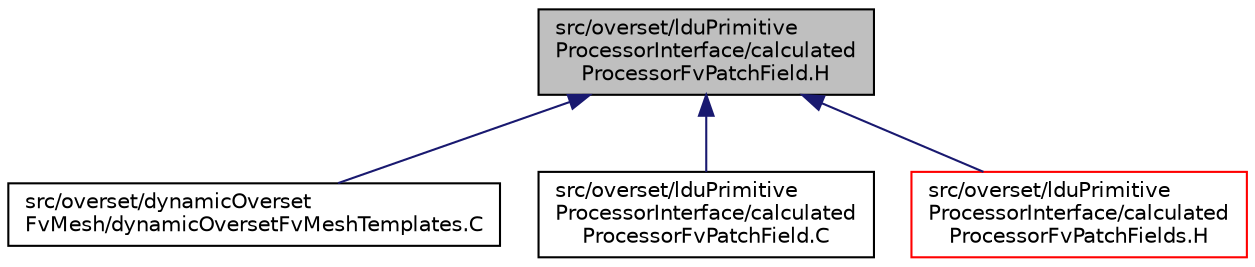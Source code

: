 digraph "src/overset/lduPrimitiveProcessorInterface/calculatedProcessorFvPatchField.H"
{
  bgcolor="transparent";
  edge [fontname="Helvetica",fontsize="10",labelfontname="Helvetica",labelfontsize="10"];
  node [fontname="Helvetica",fontsize="10",shape=record];
  Node1 [label="src/overset/lduPrimitive\lProcessorInterface/calculated\lProcessorFvPatchField.H",height=0.2,width=0.4,color="black", fillcolor="grey75", style="filled" fontcolor="black"];
  Node1 -> Node2 [dir="back",color="midnightblue",fontsize="10",style="solid",fontname="Helvetica"];
  Node2 [label="src/overset/dynamicOverset\lFvMesh/dynamicOversetFvMeshTemplates.C",height=0.2,width=0.4,color="black",URL="$dynamicOversetFvMeshTemplates_8C.html"];
  Node1 -> Node3 [dir="back",color="midnightblue",fontsize="10",style="solid",fontname="Helvetica"];
  Node3 [label="src/overset/lduPrimitive\lProcessorInterface/calculated\lProcessorFvPatchField.C",height=0.2,width=0.4,color="black",URL="$calculatedProcessorFvPatchField_8C.html"];
  Node1 -> Node4 [dir="back",color="midnightblue",fontsize="10",style="solid",fontname="Helvetica"];
  Node4 [label="src/overset/lduPrimitive\lProcessorInterface/calculated\lProcessorFvPatchFields.H",height=0.2,width=0.4,color="red",URL="$calculatedProcessorFvPatchFields_8H.html"];
}
